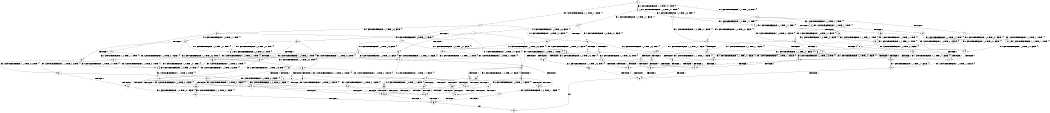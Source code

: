 digraph BCG {
size = "7, 10.5";
center = TRUE;
node [shape = circle];
0 [peripheries = 2];
0 -> 1 [label = "EX !1 !ATOMIC_EXCH_BRANCH (1, +1, TRUE, +1, 1, FALSE) !{}"];
0 -> 2 [label = "EX !2 !ATOMIC_EXCH_BRANCH (1, +1, TRUE, +0, 3, TRUE) !{}"];
0 -> 3 [label = "EX !0 !ATOMIC_EXCH_BRANCH (1, +0, TRUE, +0, 1, TRUE) !{}"];
1 -> 4 [label = "TERMINATE !1"];
1 -> 5 [label = "EX !2 !ATOMIC_EXCH_BRANCH (1, +1, TRUE, +0, 3, FALSE) !{}"];
1 -> 6 [label = "EX !0 !ATOMIC_EXCH_BRANCH (1, +0, TRUE, +0, 1, FALSE) !{}"];
2 -> 7 [label = "TERMINATE !2"];
2 -> 8 [label = "EX !1 !ATOMIC_EXCH_BRANCH (1, +1, TRUE, +1, 1, TRUE) !{}"];
2 -> 9 [label = "EX !0 !ATOMIC_EXCH_BRANCH (1, +0, TRUE, +0, 1, FALSE) !{}"];
3 -> 10 [label = "EX !1 !ATOMIC_EXCH_BRANCH (1, +1, TRUE, +1, 1, FALSE) !{}"];
3 -> 11 [label = "EX !2 !ATOMIC_EXCH_BRANCH (1, +1, TRUE, +0, 3, TRUE) !{}"];
3 -> 3 [label = "EX !0 !ATOMIC_EXCH_BRANCH (1, +0, TRUE, +0, 1, TRUE) !{}"];
4 -> 12 [label = "EX !2 !ATOMIC_EXCH_BRANCH (1, +1, TRUE, +0, 3, FALSE) !{}"];
4 -> 13 [label = "EX !0 !ATOMIC_EXCH_BRANCH (1, +0, TRUE, +0, 1, FALSE) !{}"];
5 -> 14 [label = "TERMINATE !1"];
5 -> 15 [label = "EX !0 !ATOMIC_EXCH_BRANCH (1, +0, TRUE, +0, 1, FALSE) !{}"];
5 -> 16 [label = "EX !2 !ATOMIC_EXCH_BRANCH (1, +0, TRUE, +1, 1, TRUE) !{}"];
6 -> 17 [label = "TERMINATE !1"];
6 -> 18 [label = "TERMINATE !0"];
6 -> 19 [label = "EX !2 !ATOMIC_EXCH_BRANCH (1, +1, TRUE, +0, 3, TRUE) !{}"];
7 -> 20 [label = "EX !1 !ATOMIC_EXCH_BRANCH (1, +1, TRUE, +1, 1, TRUE) !{}"];
7 -> 21 [label = "EX !0 !ATOMIC_EXCH_BRANCH (1, +0, TRUE, +0, 1, FALSE) !{}"];
8 -> 22 [label = "TERMINATE !2"];
8 -> 23 [label = "EX !0 !ATOMIC_EXCH_BRANCH (1, +0, TRUE, +0, 1, FALSE) !{}"];
8 -> 8 [label = "EX !1 !ATOMIC_EXCH_BRANCH (1, +1, TRUE, +1, 1, TRUE) !{}"];
9 -> 24 [label = "TERMINATE !2"];
9 -> 25 [label = "TERMINATE !0"];
9 -> 19 [label = "EX !1 !ATOMIC_EXCH_BRANCH (1, +1, TRUE, +1, 1, FALSE) !{}"];
10 -> 26 [label = "TERMINATE !1"];
10 -> 27 [label = "EX !2 !ATOMIC_EXCH_BRANCH (1, +1, TRUE, +0, 3, FALSE) !{}"];
10 -> 6 [label = "EX !0 !ATOMIC_EXCH_BRANCH (1, +0, TRUE, +0, 1, FALSE) !{}"];
11 -> 28 [label = "TERMINATE !2"];
11 -> 29 [label = "EX !1 !ATOMIC_EXCH_BRANCH (1, +1, TRUE, +1, 1, TRUE) !{}"];
11 -> 9 [label = "EX !0 !ATOMIC_EXCH_BRANCH (1, +0, TRUE, +0, 1, FALSE) !{}"];
12 -> 30 [label = "EX !0 !ATOMIC_EXCH_BRANCH (1, +0, TRUE, +0, 1, FALSE) !{}"];
12 -> 31 [label = "EX !2 !ATOMIC_EXCH_BRANCH (1, +0, TRUE, +1, 1, TRUE) !{}"];
13 -> 32 [label = "TERMINATE !0"];
13 -> 33 [label = "EX !2 !ATOMIC_EXCH_BRANCH (1, +1, TRUE, +0, 3, TRUE) !{}"];
14 -> 31 [label = "EX !2 !ATOMIC_EXCH_BRANCH (1, +0, TRUE, +1, 1, TRUE) !{}"];
14 -> 30 [label = "EX !0 !ATOMIC_EXCH_BRANCH (1, +0, TRUE, +0, 1, FALSE) !{}"];
15 -> 34 [label = "TERMINATE !1"];
15 -> 35 [label = "TERMINATE !0"];
15 -> 36 [label = "EX !2 !ATOMIC_EXCH_BRANCH (1, +0, TRUE, +1, 1, FALSE) !{}"];
16 -> 37 [label = "TERMINATE !1"];
16 -> 38 [label = "EX !0 !ATOMIC_EXCH_BRANCH (1, +0, TRUE, +0, 1, TRUE) !{}"];
16 -> 39 [label = "EX !2 !ATOMIC_EXCH_BRANCH (1, +1, TRUE, +0, 3, TRUE) !{}"];
17 -> 32 [label = "TERMINATE !0"];
17 -> 33 [label = "EX !2 !ATOMIC_EXCH_BRANCH (1, +1, TRUE, +0, 3, TRUE) !{}"];
18 -> 32 [label = "TERMINATE !1"];
18 -> 40 [label = "EX !2 !ATOMIC_EXCH_BRANCH (1, +1, TRUE, +0, 3, TRUE) !{}"];
19 -> 41 [label = "TERMINATE !1"];
19 -> 42 [label = "TERMINATE !2"];
19 -> 43 [label = "TERMINATE !0"];
20 -> 44 [label = "EX !0 !ATOMIC_EXCH_BRANCH (1, +0, TRUE, +0, 1, FALSE) !{}"];
20 -> 20 [label = "EX !1 !ATOMIC_EXCH_BRANCH (1, +1, TRUE, +1, 1, TRUE) !{}"];
21 -> 45 [label = "TERMINATE !0"];
21 -> 46 [label = "EX !1 !ATOMIC_EXCH_BRANCH (1, +1, TRUE, +1, 1, FALSE) !{}"];
22 -> 20 [label = "EX !1 !ATOMIC_EXCH_BRANCH (1, +1, TRUE, +1, 1, TRUE) !{}"];
22 -> 44 [label = "EX !0 !ATOMIC_EXCH_BRANCH (1, +0, TRUE, +0, 1, FALSE) !{}"];
23 -> 47 [label = "TERMINATE !2"];
23 -> 48 [label = "TERMINATE !0"];
23 -> 19 [label = "EX !1 !ATOMIC_EXCH_BRANCH (1, +1, TRUE, +1, 1, FALSE) !{}"];
24 -> 45 [label = "TERMINATE !0"];
24 -> 46 [label = "EX !1 !ATOMIC_EXCH_BRANCH (1, +1, TRUE, +1, 1, FALSE) !{}"];
25 -> 45 [label = "TERMINATE !2"];
25 -> 40 [label = "EX !1 !ATOMIC_EXCH_BRANCH (1, +1, TRUE, +1, 1, FALSE) !{}"];
26 -> 13 [label = "EX !0 !ATOMIC_EXCH_BRANCH (1, +0, TRUE, +0, 1, FALSE) !{}"];
26 -> 49 [label = "EX !2 !ATOMIC_EXCH_BRANCH (1, +1, TRUE, +0, 3, FALSE) !{}"];
27 -> 50 [label = "TERMINATE !1"];
27 -> 51 [label = "EX !2 !ATOMIC_EXCH_BRANCH (1, +0, TRUE, +1, 1, TRUE) !{}"];
27 -> 15 [label = "EX !0 !ATOMIC_EXCH_BRANCH (1, +0, TRUE, +0, 1, FALSE) !{}"];
28 -> 21 [label = "EX !0 !ATOMIC_EXCH_BRANCH (1, +0, TRUE, +0, 1, FALSE) !{}"];
28 -> 52 [label = "EX !1 !ATOMIC_EXCH_BRANCH (1, +1, TRUE, +1, 1, TRUE) !{}"];
29 -> 53 [label = "TERMINATE !2"];
29 -> 29 [label = "EX !1 !ATOMIC_EXCH_BRANCH (1, +1, TRUE, +1, 1, TRUE) !{}"];
29 -> 23 [label = "EX !0 !ATOMIC_EXCH_BRANCH (1, +0, TRUE, +0, 1, FALSE) !{}"];
30 -> 54 [label = "TERMINATE !0"];
30 -> 55 [label = "EX !2 !ATOMIC_EXCH_BRANCH (1, +0, TRUE, +1, 1, FALSE) !{}"];
31 -> 56 [label = "EX !0 !ATOMIC_EXCH_BRANCH (1, +0, TRUE, +0, 1, TRUE) !{}"];
31 -> 57 [label = "EX !2 !ATOMIC_EXCH_BRANCH (1, +1, TRUE, +0, 3, TRUE) !{}"];
32 -> 58 [label = "EX !2 !ATOMIC_EXCH_BRANCH (1, +1, TRUE, +0, 3, TRUE) !{}"];
33 -> 59 [label = "TERMINATE !2"];
33 -> 60 [label = "TERMINATE !0"];
34 -> 55 [label = "EX !2 !ATOMIC_EXCH_BRANCH (1, +0, TRUE, +1, 1, FALSE) !{}"];
34 -> 54 [label = "TERMINATE !0"];
35 -> 61 [label = "EX !2 !ATOMIC_EXCH_BRANCH (1, +0, TRUE, +1, 1, FALSE) !{}"];
35 -> 54 [label = "TERMINATE !1"];
36 -> 62 [label = "TERMINATE !1"];
36 -> 63 [label = "TERMINATE !2"];
36 -> 64 [label = "TERMINATE !0"];
37 -> 57 [label = "EX !2 !ATOMIC_EXCH_BRANCH (1, +1, TRUE, +0, 3, TRUE) !{}"];
37 -> 56 [label = "EX !0 !ATOMIC_EXCH_BRANCH (1, +0, TRUE, +0, 1, TRUE) !{}"];
38 -> 65 [label = "TERMINATE !1"];
38 -> 66 [label = "EX !2 !ATOMIC_EXCH_BRANCH (1, +1, TRUE, +0, 3, TRUE) !{}"];
38 -> 38 [label = "EX !0 !ATOMIC_EXCH_BRANCH (1, +0, TRUE, +0, 1, TRUE) !{}"];
39 -> 67 [label = "TERMINATE !1"];
39 -> 68 [label = "TERMINATE !2"];
39 -> 69 [label = "EX !0 !ATOMIC_EXCH_BRANCH (1, +0, TRUE, +0, 1, FALSE) !{}"];
40 -> 60 [label = "TERMINATE !1"];
40 -> 70 [label = "TERMINATE !2"];
41 -> 59 [label = "TERMINATE !2"];
41 -> 60 [label = "TERMINATE !0"];
42 -> 59 [label = "TERMINATE !1"];
42 -> 70 [label = "TERMINATE !0"];
43 -> 60 [label = "TERMINATE !1"];
43 -> 70 [label = "TERMINATE !2"];
44 -> 71 [label = "TERMINATE !0"];
44 -> 46 [label = "EX !1 !ATOMIC_EXCH_BRANCH (1, +1, TRUE, +1, 1, FALSE) !{}"];
45 -> 72 [label = "EX !1 !ATOMIC_EXCH_BRANCH (1, +1, TRUE, +1, 1, FALSE) !{}"];
46 -> 59 [label = "TERMINATE !1"];
46 -> 70 [label = "TERMINATE !0"];
47 -> 46 [label = "EX !1 !ATOMIC_EXCH_BRANCH (1, +1, TRUE, +1, 1, FALSE) !{}"];
47 -> 71 [label = "TERMINATE !0"];
48 -> 40 [label = "EX !1 !ATOMIC_EXCH_BRANCH (1, +1, TRUE, +1, 1, FALSE) !{}"];
48 -> 71 [label = "TERMINATE !2"];
49 -> 73 [label = "EX !2 !ATOMIC_EXCH_BRANCH (1, +0, TRUE, +1, 1, TRUE) !{}"];
49 -> 30 [label = "EX !0 !ATOMIC_EXCH_BRANCH (1, +0, TRUE, +0, 1, FALSE) !{}"];
50 -> 73 [label = "EX !2 !ATOMIC_EXCH_BRANCH (1, +0, TRUE, +1, 1, TRUE) !{}"];
50 -> 30 [label = "EX !0 !ATOMIC_EXCH_BRANCH (1, +0, TRUE, +0, 1, FALSE) !{}"];
51 -> 65 [label = "TERMINATE !1"];
51 -> 66 [label = "EX !2 !ATOMIC_EXCH_BRANCH (1, +1, TRUE, +0, 3, TRUE) !{}"];
51 -> 38 [label = "EX !0 !ATOMIC_EXCH_BRANCH (1, +0, TRUE, +0, 1, TRUE) !{}"];
52 -> 52 [label = "EX !1 !ATOMIC_EXCH_BRANCH (1, +1, TRUE, +1, 1, TRUE) !{}"];
52 -> 44 [label = "EX !0 !ATOMIC_EXCH_BRANCH (1, +0, TRUE, +0, 1, FALSE) !{}"];
53 -> 52 [label = "EX !1 !ATOMIC_EXCH_BRANCH (1, +1, TRUE, +1, 1, TRUE) !{}"];
53 -> 44 [label = "EX !0 !ATOMIC_EXCH_BRANCH (1, +0, TRUE, +0, 1, FALSE) !{}"];
54 -> 74 [label = "EX !2 !ATOMIC_EXCH_BRANCH (1, +0, TRUE, +1, 1, FALSE) !{}"];
55 -> 75 [label = "TERMINATE !2"];
55 -> 76 [label = "TERMINATE !0"];
56 -> 77 [label = "EX !2 !ATOMIC_EXCH_BRANCH (1, +1, TRUE, +0, 3, TRUE) !{}"];
56 -> 56 [label = "EX !0 !ATOMIC_EXCH_BRANCH (1, +0, TRUE, +0, 1, TRUE) !{}"];
57 -> 78 [label = "TERMINATE !2"];
57 -> 79 [label = "EX !0 !ATOMIC_EXCH_BRANCH (1, +0, TRUE, +0, 1, FALSE) !{}"];
58 -> 80 [label = "TERMINATE !2"];
59 -> 80 [label = "TERMINATE !0"];
60 -> 80 [label = "TERMINATE !2"];
61 -> 76 [label = "TERMINATE !1"];
61 -> 81 [label = "TERMINATE !2"];
62 -> 75 [label = "TERMINATE !2"];
62 -> 76 [label = "TERMINATE !0"];
63 -> 75 [label = "TERMINATE !1"];
63 -> 81 [label = "TERMINATE !0"];
64 -> 76 [label = "TERMINATE !1"];
64 -> 81 [label = "TERMINATE !2"];
65 -> 77 [label = "EX !2 !ATOMIC_EXCH_BRANCH (1, +1, TRUE, +0, 3, TRUE) !{}"];
65 -> 56 [label = "EX !0 !ATOMIC_EXCH_BRANCH (1, +0, TRUE, +0, 1, TRUE) !{}"];
66 -> 82 [label = "TERMINATE !1"];
66 -> 83 [label = "TERMINATE !2"];
66 -> 69 [label = "EX !0 !ATOMIC_EXCH_BRANCH (1, +0, TRUE, +0, 1, FALSE) !{}"];
67 -> 78 [label = "TERMINATE !2"];
67 -> 79 [label = "EX !0 !ATOMIC_EXCH_BRANCH (1, +0, TRUE, +0, 1, FALSE) !{}"];
68 -> 78 [label = "TERMINATE !1"];
68 -> 84 [label = "EX !0 !ATOMIC_EXCH_BRANCH (1, +0, TRUE, +0, 1, FALSE) !{}"];
69 -> 62 [label = "TERMINATE !1"];
69 -> 63 [label = "TERMINATE !2"];
69 -> 64 [label = "TERMINATE !0"];
70 -> 80 [label = "TERMINATE !1"];
71 -> 72 [label = "EX !1 !ATOMIC_EXCH_BRANCH (1, +1, TRUE, +1, 1, FALSE) !{}"];
72 -> 80 [label = "TERMINATE !1"];
73 -> 77 [label = "EX !2 !ATOMIC_EXCH_BRANCH (1, +1, TRUE, +0, 3, TRUE) !{}"];
73 -> 56 [label = "EX !0 !ATOMIC_EXCH_BRANCH (1, +0, TRUE, +0, 1, TRUE) !{}"];
74 -> 85 [label = "TERMINATE !2"];
75 -> 85 [label = "TERMINATE !0"];
76 -> 85 [label = "TERMINATE !2"];
77 -> 86 [label = "TERMINATE !2"];
77 -> 79 [label = "EX !0 !ATOMIC_EXCH_BRANCH (1, +0, TRUE, +0, 1, FALSE) !{}"];
78 -> 87 [label = "EX !0 !ATOMIC_EXCH_BRANCH (1, +0, TRUE, +0, 1, FALSE) !{}"];
79 -> 75 [label = "TERMINATE !2"];
79 -> 76 [label = "TERMINATE !0"];
80 -> 88 [label = "exit"];
81 -> 85 [label = "TERMINATE !1"];
82 -> 79 [label = "EX !0 !ATOMIC_EXCH_BRANCH (1, +0, TRUE, +0, 1, FALSE) !{}"];
82 -> 86 [label = "TERMINATE !2"];
83 -> 84 [label = "EX !0 !ATOMIC_EXCH_BRANCH (1, +0, TRUE, +0, 1, FALSE) !{}"];
83 -> 86 [label = "TERMINATE !1"];
84 -> 75 [label = "TERMINATE !1"];
84 -> 81 [label = "TERMINATE !0"];
85 -> 88 [label = "exit"];
86 -> 87 [label = "EX !0 !ATOMIC_EXCH_BRANCH (1, +0, TRUE, +0, 1, FALSE) !{}"];
87 -> 85 [label = "TERMINATE !0"];
}
